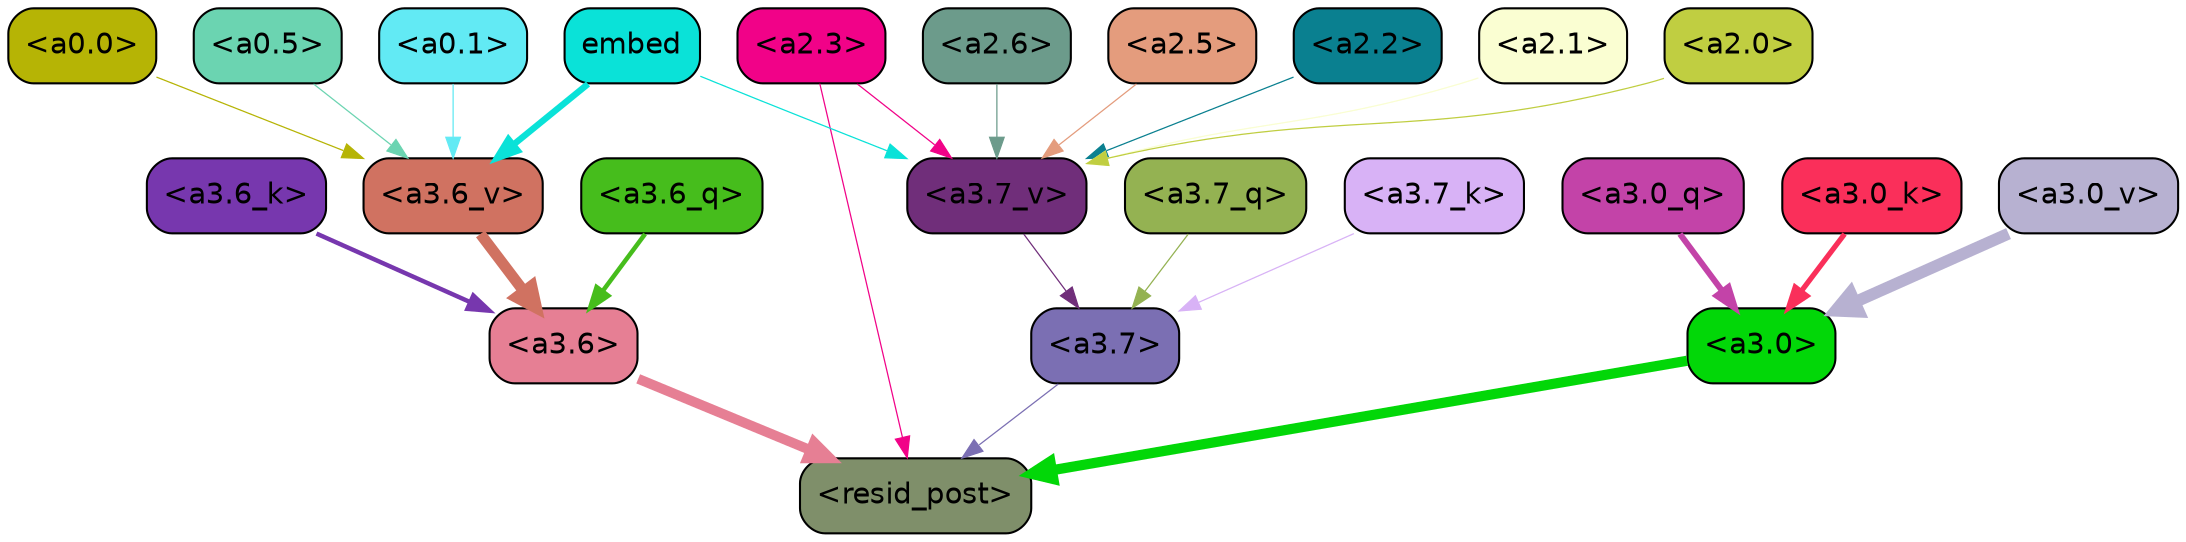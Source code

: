 strict digraph "" {
	graph [bgcolor=transparent,
		layout=dot,
		overlap=false,
		splines=true
	];
	"<a3.7>"	[color=black,
		fillcolor="#7b6fb3",
		fontname=Helvetica,
		shape=box,
		style="filled, rounded"];
	"<resid_post>"	[color=black,
		fillcolor="#7f8f6a",
		fontname=Helvetica,
		shape=box,
		style="filled, rounded"];
	"<a3.7>" -> "<resid_post>"	[color="#7b6fb3",
		penwidth=0.6];
	"<a3.6>"	[color=black,
		fillcolor="#e67f94",
		fontname=Helvetica,
		shape=box,
		style="filled, rounded"];
	"<a3.6>" -> "<resid_post>"	[color="#e67f94",
		penwidth=4.7534414529800415];
	"<a3.0>"	[color=black,
		fillcolor="#02d708",
		fontname=Helvetica,
		shape=box,
		style="filled, rounded"];
	"<a3.0>" -> "<resid_post>"	[color="#02d708",
		penwidth=4.898576855659485];
	"<a2.3>"	[color=black,
		fillcolor="#f10288",
		fontname=Helvetica,
		shape=box,
		style="filled, rounded"];
	"<a2.3>" -> "<resid_post>"	[color="#f10288",
		penwidth=0.6];
	"<a3.7_v>"	[color=black,
		fillcolor="#702e7a",
		fontname=Helvetica,
		shape=box,
		style="filled, rounded"];
	"<a2.3>" -> "<a3.7_v>"	[color="#f10288",
		penwidth=0.6];
	"<a3.7_q>"	[color=black,
		fillcolor="#94b252",
		fontname=Helvetica,
		shape=box,
		style="filled, rounded"];
	"<a3.7_q>" -> "<a3.7>"	[color="#94b252",
		penwidth=0.6];
	"<a3.6_q>"	[color=black,
		fillcolor="#46bd1c",
		fontname=Helvetica,
		shape=box,
		style="filled, rounded"];
	"<a3.6_q>" -> "<a3.6>"	[color="#46bd1c",
		penwidth=2.160832464694977];
	"<a3.0_q>"	[color=black,
		fillcolor="#c343a8",
		fontname=Helvetica,
		shape=box,
		style="filled, rounded"];
	"<a3.0_q>" -> "<a3.0>"	[color="#c343a8",
		penwidth=2.870753765106201];
	"<a3.7_k>"	[color=black,
		fillcolor="#d8b2f6",
		fontname=Helvetica,
		shape=box,
		style="filled, rounded"];
	"<a3.7_k>" -> "<a3.7>"	[color="#d8b2f6",
		penwidth=0.6];
	"<a3.6_k>"	[color=black,
		fillcolor="#7737ae",
		fontname=Helvetica,
		shape=box,
		style="filled, rounded"];
	"<a3.6_k>" -> "<a3.6>"	[color="#7737ae",
		penwidth=2.13908451795578];
	"<a3.0_k>"	[color=black,
		fillcolor="#fa2f5a",
		fontname=Helvetica,
		shape=box,
		style="filled, rounded"];
	"<a3.0_k>" -> "<a3.0>"	[color="#fa2f5a",
		penwidth=2.520303964614868];
	"<a3.7_v>" -> "<a3.7>"	[color="#702e7a",
		penwidth=0.6];
	"<a3.6_v>"	[color=black,
		fillcolor="#d07261",
		fontname=Helvetica,
		shape=box,
		style="filled, rounded"];
	"<a3.6_v>" -> "<a3.6>"	[color="#d07261",
		penwidth=5.297133803367615];
	"<a3.0_v>"	[color=black,
		fillcolor="#b7b1d1",
		fontname=Helvetica,
		shape=box,
		style="filled, rounded"];
	"<a3.0_v>" -> "<a3.0>"	[color="#b7b1d1",
		penwidth=5.680712580680847];
	"<a2.6>"	[color=black,
		fillcolor="#6c9b8b",
		fontname=Helvetica,
		shape=box,
		style="filled, rounded"];
	"<a2.6>" -> "<a3.7_v>"	[color="#6c9b8b",
		penwidth=0.6];
	"<a2.5>"	[color=black,
		fillcolor="#e49c7d",
		fontname=Helvetica,
		shape=box,
		style="filled, rounded"];
	"<a2.5>" -> "<a3.7_v>"	[color="#e49c7d",
		penwidth=0.6];
	"<a2.2>"	[color=black,
		fillcolor="#0a8090",
		fontname=Helvetica,
		shape=box,
		style="filled, rounded"];
	"<a2.2>" -> "<a3.7_v>"	[color="#0a8090",
		penwidth=0.6];
	"<a2.1>"	[color=black,
		fillcolor="#fafed2",
		fontname=Helvetica,
		shape=box,
		style="filled, rounded"];
	"<a2.1>" -> "<a3.7_v>"	[color="#fafed2",
		penwidth=0.6];
	"<a2.0>"	[color=black,
		fillcolor="#c0ce41",
		fontname=Helvetica,
		shape=box,
		style="filled, rounded"];
	"<a2.0>" -> "<a3.7_v>"	[color="#c0ce41",
		penwidth=0.6];
	embed	[color=black,
		fillcolor="#0ae2d8",
		fontname=Helvetica,
		shape=box,
		style="filled, rounded"];
	embed -> "<a3.7_v>"	[color="#0ae2d8",
		penwidth=0.6];
	embed -> "<a3.6_v>"	[color="#0ae2d8",
		penwidth=3.067279100418091];
	"<a0.5>"	[color=black,
		fillcolor="#6bd4b1",
		fontname=Helvetica,
		shape=box,
		style="filled, rounded"];
	"<a0.5>" -> "<a3.6_v>"	[color="#6bd4b1",
		penwidth=0.6];
	"<a0.1>"	[color=black,
		fillcolor="#62eaf4",
		fontname=Helvetica,
		shape=box,
		style="filled, rounded"];
	"<a0.1>" -> "<a3.6_v>"	[color="#62eaf4",
		penwidth=0.6];
	"<a0.0>"	[color=black,
		fillcolor="#b6b405",
		fontname=Helvetica,
		shape=box,
		style="filled, rounded"];
	"<a0.0>" -> "<a3.6_v>"	[color="#b6b405",
		penwidth=0.6];
}
